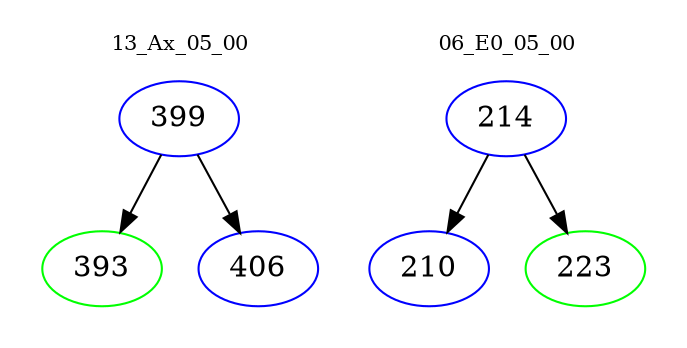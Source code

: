 digraph{
subgraph cluster_0 {
color = white
label = "13_Ax_05_00";
fontsize=10;
T0_399 [label="399", color="blue"]
T0_399 -> T0_393 [color="black"]
T0_393 [label="393", color="green"]
T0_399 -> T0_406 [color="black"]
T0_406 [label="406", color="blue"]
}
subgraph cluster_1 {
color = white
label = "06_E0_05_00";
fontsize=10;
T1_214 [label="214", color="blue"]
T1_214 -> T1_210 [color="black"]
T1_210 [label="210", color="blue"]
T1_214 -> T1_223 [color="black"]
T1_223 [label="223", color="green"]
}
}
